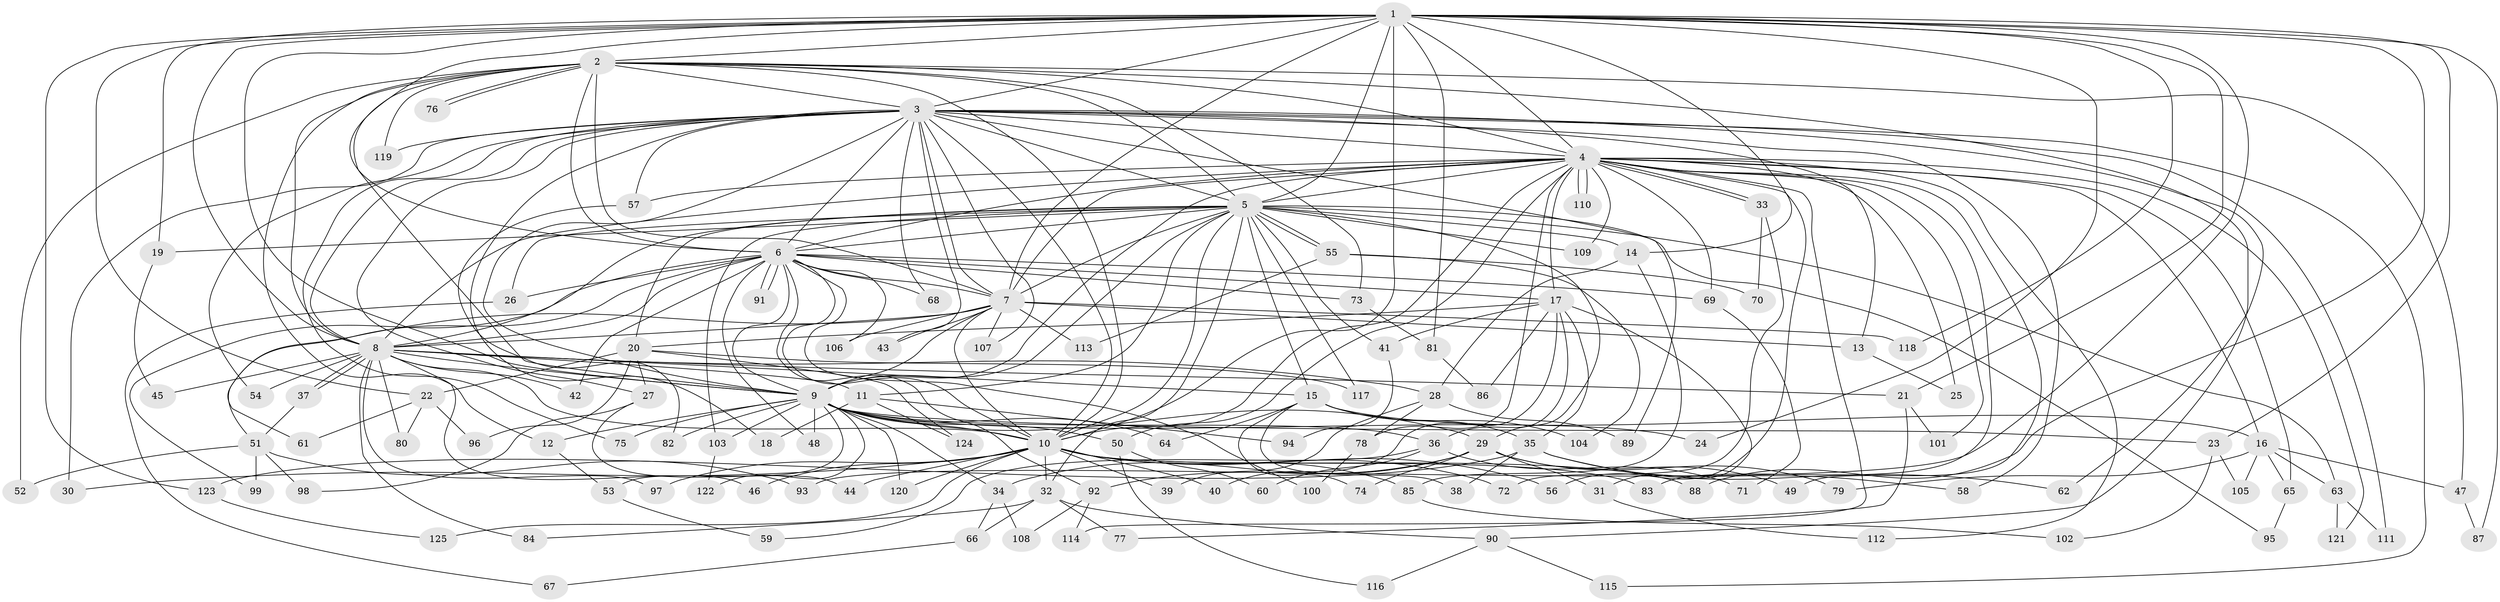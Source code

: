 // Generated by graph-tools (version 1.1) at 2025/11/02/27/25 16:11:06]
// undirected, 125 vertices, 275 edges
graph export_dot {
graph [start="1"]
  node [color=gray90,style=filled];
  1;
  2;
  3;
  4;
  5;
  6;
  7;
  8;
  9;
  10;
  11;
  12;
  13;
  14;
  15;
  16;
  17;
  18;
  19;
  20;
  21;
  22;
  23;
  24;
  25;
  26;
  27;
  28;
  29;
  30;
  31;
  32;
  33;
  34;
  35;
  36;
  37;
  38;
  39;
  40;
  41;
  42;
  43;
  44;
  45;
  46;
  47;
  48;
  49;
  50;
  51;
  52;
  53;
  54;
  55;
  56;
  57;
  58;
  59;
  60;
  61;
  62;
  63;
  64;
  65;
  66;
  67;
  68;
  69;
  70;
  71;
  72;
  73;
  74;
  75;
  76;
  77;
  78;
  79;
  80;
  81;
  82;
  83;
  84;
  85;
  86;
  87;
  88;
  89;
  90;
  91;
  92;
  93;
  94;
  95;
  96;
  97;
  98;
  99;
  100;
  101;
  102;
  103;
  104;
  105;
  106;
  107;
  108;
  109;
  110;
  111;
  112;
  113;
  114;
  115;
  116;
  117;
  118;
  119;
  120;
  121;
  122;
  123;
  124;
  125;
  1 -- 2;
  1 -- 3;
  1 -- 4;
  1 -- 5;
  1 -- 6;
  1 -- 7;
  1 -- 8;
  1 -- 9;
  1 -- 10;
  1 -- 14;
  1 -- 19;
  1 -- 21;
  1 -- 22;
  1 -- 23;
  1 -- 24;
  1 -- 81;
  1 -- 87;
  1 -- 88;
  1 -- 93;
  1 -- 118;
  1 -- 123;
  2 -- 3;
  2 -- 4;
  2 -- 5;
  2 -- 6;
  2 -- 7;
  2 -- 8;
  2 -- 9;
  2 -- 10;
  2 -- 12;
  2 -- 47;
  2 -- 52;
  2 -- 73;
  2 -- 76;
  2 -- 76;
  2 -- 90;
  2 -- 119;
  3 -- 4;
  3 -- 5;
  3 -- 6;
  3 -- 7;
  3 -- 8;
  3 -- 9;
  3 -- 10;
  3 -- 13;
  3 -- 18;
  3 -- 27;
  3 -- 30;
  3 -- 43;
  3 -- 54;
  3 -- 57;
  3 -- 58;
  3 -- 62;
  3 -- 68;
  3 -- 75;
  3 -- 89;
  3 -- 107;
  3 -- 111;
  3 -- 115;
  3 -- 119;
  4 -- 5;
  4 -- 6;
  4 -- 7;
  4 -- 8;
  4 -- 9;
  4 -- 10;
  4 -- 16;
  4 -- 17;
  4 -- 25;
  4 -- 33;
  4 -- 33;
  4 -- 49;
  4 -- 50;
  4 -- 56;
  4 -- 57;
  4 -- 65;
  4 -- 69;
  4 -- 78;
  4 -- 83;
  4 -- 101;
  4 -- 109;
  4 -- 110;
  4 -- 110;
  4 -- 112;
  4 -- 114;
  4 -- 121;
  5 -- 6;
  5 -- 7;
  5 -- 8;
  5 -- 9;
  5 -- 10;
  5 -- 11;
  5 -- 14;
  5 -- 15;
  5 -- 19;
  5 -- 20;
  5 -- 26;
  5 -- 29;
  5 -- 32;
  5 -- 41;
  5 -- 55;
  5 -- 55;
  5 -- 63;
  5 -- 95;
  5 -- 103;
  5 -- 109;
  5 -- 117;
  6 -- 7;
  6 -- 8;
  6 -- 9;
  6 -- 10;
  6 -- 17;
  6 -- 26;
  6 -- 42;
  6 -- 48;
  6 -- 61;
  6 -- 68;
  6 -- 69;
  6 -- 73;
  6 -- 91;
  6 -- 91;
  6 -- 92;
  6 -- 99;
  6 -- 100;
  6 -- 106;
  7 -- 8;
  7 -- 9;
  7 -- 10;
  7 -- 13;
  7 -- 43;
  7 -- 51;
  7 -- 106;
  7 -- 107;
  7 -- 113;
  7 -- 118;
  8 -- 9;
  8 -- 10;
  8 -- 11;
  8 -- 15;
  8 -- 21;
  8 -- 28;
  8 -- 37;
  8 -- 37;
  8 -- 42;
  8 -- 45;
  8 -- 46;
  8 -- 54;
  8 -- 80;
  8 -- 84;
  8 -- 97;
  9 -- 10;
  9 -- 12;
  9 -- 23;
  9 -- 24;
  9 -- 29;
  9 -- 34;
  9 -- 36;
  9 -- 48;
  9 -- 50;
  9 -- 53;
  9 -- 64;
  9 -- 75;
  9 -- 82;
  9 -- 103;
  9 -- 120;
  9 -- 122;
  10 -- 30;
  10 -- 32;
  10 -- 39;
  10 -- 40;
  10 -- 44;
  10 -- 46;
  10 -- 56;
  10 -- 72;
  10 -- 83;
  10 -- 85;
  10 -- 88;
  10 -- 97;
  10 -- 120;
  10 -- 125;
  11 -- 18;
  11 -- 94;
  11 -- 124;
  12 -- 53;
  13 -- 25;
  14 -- 28;
  14 -- 85;
  15 -- 16;
  15 -- 35;
  15 -- 38;
  15 -- 64;
  15 -- 74;
  15 -- 104;
  16 -- 47;
  16 -- 63;
  16 -- 65;
  16 -- 79;
  16 -- 105;
  17 -- 20;
  17 -- 31;
  17 -- 35;
  17 -- 36;
  17 -- 40;
  17 -- 41;
  17 -- 86;
  19 -- 45;
  20 -- 22;
  20 -- 27;
  20 -- 96;
  20 -- 117;
  20 -- 124;
  21 -- 77;
  21 -- 101;
  22 -- 61;
  22 -- 80;
  22 -- 96;
  23 -- 102;
  23 -- 105;
  26 -- 67;
  27 -- 44;
  27 -- 98;
  28 -- 39;
  28 -- 78;
  28 -- 89;
  29 -- 31;
  29 -- 34;
  29 -- 49;
  29 -- 74;
  29 -- 79;
  29 -- 92;
  31 -- 112;
  32 -- 66;
  32 -- 77;
  32 -- 84;
  32 -- 90;
  33 -- 70;
  33 -- 72;
  34 -- 66;
  34 -- 108;
  35 -- 38;
  35 -- 58;
  35 -- 62;
  35 -- 123;
  36 -- 59;
  36 -- 60;
  36 -- 71;
  37 -- 51;
  41 -- 94;
  47 -- 87;
  50 -- 60;
  50 -- 116;
  51 -- 52;
  51 -- 93;
  51 -- 98;
  51 -- 99;
  53 -- 59;
  55 -- 70;
  55 -- 104;
  55 -- 113;
  57 -- 82;
  63 -- 111;
  63 -- 121;
  65 -- 95;
  66 -- 67;
  69 -- 71;
  73 -- 81;
  78 -- 100;
  81 -- 86;
  85 -- 102;
  90 -- 115;
  90 -- 116;
  92 -- 108;
  92 -- 114;
  103 -- 122;
  123 -- 125;
}

